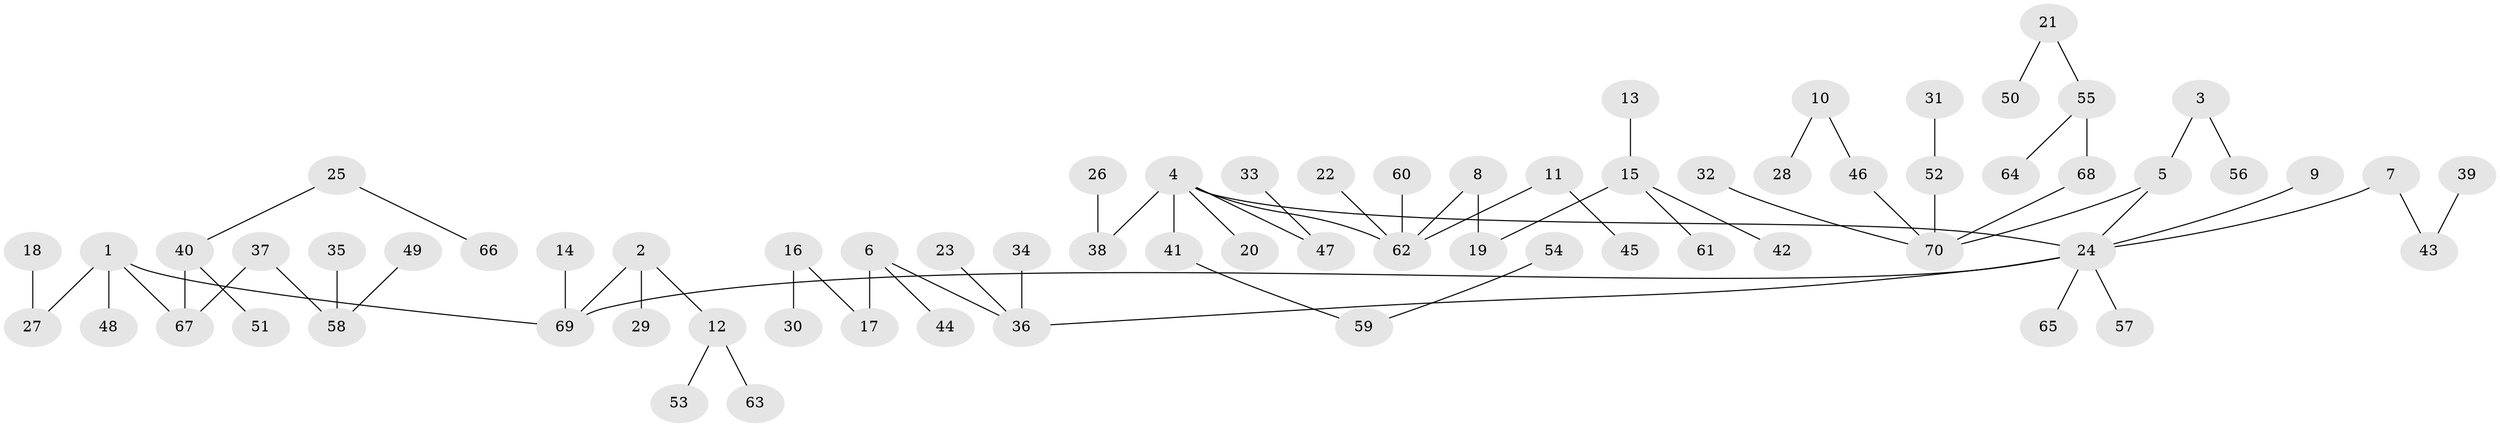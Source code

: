 // original degree distribution, {4: 0.07913669064748201, 7: 0.014388489208633094, 9: 0.007194244604316547, 3: 0.12949640287769784, 5: 0.02158273381294964, 2: 0.22302158273381295, 6: 0.007194244604316547, 1: 0.5179856115107914}
// Generated by graph-tools (version 1.1) at 2025/37/03/04/25 23:37:29]
// undirected, 70 vertices, 69 edges
graph export_dot {
  node [color=gray90,style=filled];
  1;
  2;
  3;
  4;
  5;
  6;
  7;
  8;
  9;
  10;
  11;
  12;
  13;
  14;
  15;
  16;
  17;
  18;
  19;
  20;
  21;
  22;
  23;
  24;
  25;
  26;
  27;
  28;
  29;
  30;
  31;
  32;
  33;
  34;
  35;
  36;
  37;
  38;
  39;
  40;
  41;
  42;
  43;
  44;
  45;
  46;
  47;
  48;
  49;
  50;
  51;
  52;
  53;
  54;
  55;
  56;
  57;
  58;
  59;
  60;
  61;
  62;
  63;
  64;
  65;
  66;
  67;
  68;
  69;
  70;
  1 -- 27 [weight=1.0];
  1 -- 48 [weight=1.0];
  1 -- 67 [weight=1.0];
  1 -- 69 [weight=1.0];
  2 -- 12 [weight=1.0];
  2 -- 29 [weight=1.0];
  2 -- 69 [weight=1.0];
  3 -- 5 [weight=1.0];
  3 -- 56 [weight=1.0];
  4 -- 20 [weight=1.0];
  4 -- 24 [weight=1.0];
  4 -- 38 [weight=1.0];
  4 -- 41 [weight=1.0];
  4 -- 47 [weight=1.0];
  4 -- 62 [weight=1.0];
  5 -- 24 [weight=1.0];
  5 -- 70 [weight=1.0];
  6 -- 17 [weight=1.0];
  6 -- 36 [weight=1.0];
  6 -- 44 [weight=1.0];
  7 -- 24 [weight=1.0];
  7 -- 43 [weight=1.0];
  8 -- 19 [weight=1.0];
  8 -- 62 [weight=1.0];
  9 -- 24 [weight=1.0];
  10 -- 28 [weight=1.0];
  10 -- 46 [weight=1.0];
  11 -- 45 [weight=1.0];
  11 -- 62 [weight=1.0];
  12 -- 53 [weight=1.0];
  12 -- 63 [weight=1.0];
  13 -- 15 [weight=1.0];
  14 -- 69 [weight=1.0];
  15 -- 19 [weight=1.0];
  15 -- 42 [weight=1.0];
  15 -- 61 [weight=1.0];
  16 -- 17 [weight=1.0];
  16 -- 30 [weight=1.0];
  18 -- 27 [weight=1.0];
  21 -- 50 [weight=1.0];
  21 -- 55 [weight=1.0];
  22 -- 62 [weight=1.0];
  23 -- 36 [weight=1.0];
  24 -- 36 [weight=1.0];
  24 -- 57 [weight=1.0];
  24 -- 65 [weight=1.0];
  24 -- 69 [weight=1.0];
  25 -- 40 [weight=1.0];
  25 -- 66 [weight=1.0];
  26 -- 38 [weight=1.0];
  31 -- 52 [weight=1.0];
  32 -- 70 [weight=1.0];
  33 -- 47 [weight=1.0];
  34 -- 36 [weight=1.0];
  35 -- 58 [weight=1.0];
  37 -- 58 [weight=1.0];
  37 -- 67 [weight=1.0];
  39 -- 43 [weight=1.0];
  40 -- 51 [weight=1.0];
  40 -- 67 [weight=1.0];
  41 -- 59 [weight=1.0];
  46 -- 70 [weight=1.0];
  49 -- 58 [weight=1.0];
  52 -- 70 [weight=1.0];
  54 -- 59 [weight=1.0];
  55 -- 64 [weight=1.0];
  55 -- 68 [weight=1.0];
  60 -- 62 [weight=1.0];
  68 -- 70 [weight=1.0];
}
